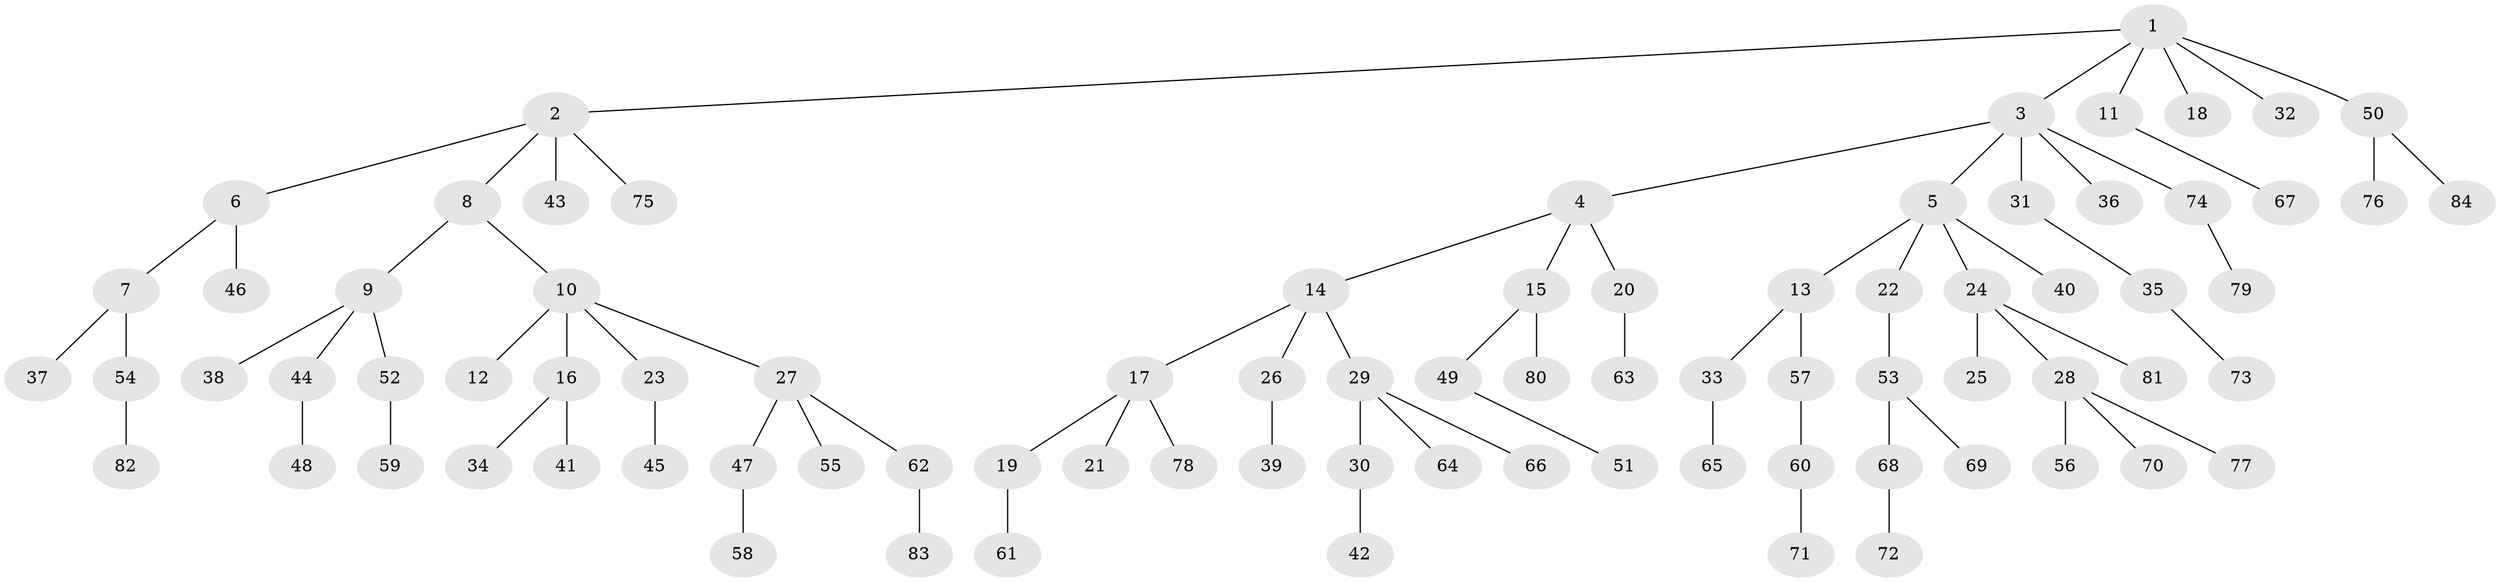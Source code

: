 // Generated by graph-tools (version 1.1) at 2025/50/03/09/25 03:50:19]
// undirected, 84 vertices, 83 edges
graph export_dot {
graph [start="1"]
  node [color=gray90,style=filled];
  1;
  2;
  3;
  4;
  5;
  6;
  7;
  8;
  9;
  10;
  11;
  12;
  13;
  14;
  15;
  16;
  17;
  18;
  19;
  20;
  21;
  22;
  23;
  24;
  25;
  26;
  27;
  28;
  29;
  30;
  31;
  32;
  33;
  34;
  35;
  36;
  37;
  38;
  39;
  40;
  41;
  42;
  43;
  44;
  45;
  46;
  47;
  48;
  49;
  50;
  51;
  52;
  53;
  54;
  55;
  56;
  57;
  58;
  59;
  60;
  61;
  62;
  63;
  64;
  65;
  66;
  67;
  68;
  69;
  70;
  71;
  72;
  73;
  74;
  75;
  76;
  77;
  78;
  79;
  80;
  81;
  82;
  83;
  84;
  1 -- 2;
  1 -- 3;
  1 -- 11;
  1 -- 18;
  1 -- 32;
  1 -- 50;
  2 -- 6;
  2 -- 8;
  2 -- 43;
  2 -- 75;
  3 -- 4;
  3 -- 5;
  3 -- 31;
  3 -- 36;
  3 -- 74;
  4 -- 14;
  4 -- 15;
  4 -- 20;
  5 -- 13;
  5 -- 22;
  5 -- 24;
  5 -- 40;
  6 -- 7;
  6 -- 46;
  7 -- 37;
  7 -- 54;
  8 -- 9;
  8 -- 10;
  9 -- 38;
  9 -- 44;
  9 -- 52;
  10 -- 12;
  10 -- 16;
  10 -- 23;
  10 -- 27;
  11 -- 67;
  13 -- 33;
  13 -- 57;
  14 -- 17;
  14 -- 26;
  14 -- 29;
  15 -- 49;
  15 -- 80;
  16 -- 34;
  16 -- 41;
  17 -- 19;
  17 -- 21;
  17 -- 78;
  19 -- 61;
  20 -- 63;
  22 -- 53;
  23 -- 45;
  24 -- 25;
  24 -- 28;
  24 -- 81;
  26 -- 39;
  27 -- 47;
  27 -- 55;
  27 -- 62;
  28 -- 56;
  28 -- 70;
  28 -- 77;
  29 -- 30;
  29 -- 64;
  29 -- 66;
  30 -- 42;
  31 -- 35;
  33 -- 65;
  35 -- 73;
  44 -- 48;
  47 -- 58;
  49 -- 51;
  50 -- 76;
  50 -- 84;
  52 -- 59;
  53 -- 68;
  53 -- 69;
  54 -- 82;
  57 -- 60;
  60 -- 71;
  62 -- 83;
  68 -- 72;
  74 -- 79;
}
